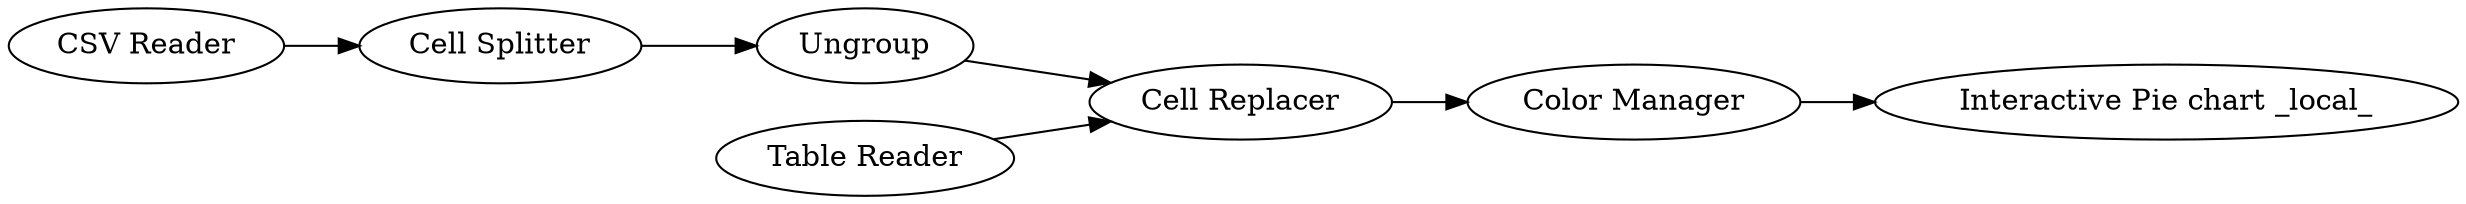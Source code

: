 digraph {
	9 -> 14
	7 -> 4
	2 -> 7
	1 -> 9
	14 -> 13
	4 -> 9
	13 [label="Interactive Pie chart _local_"]
	1 [label="Table Reader"]
	7 [label="Cell Splitter"]
	9 [label="Cell Replacer"]
	4 [label=Ungroup]
	14 [label="Color Manager"]
	2 [label="CSV Reader"]
	rankdir=LR
}
